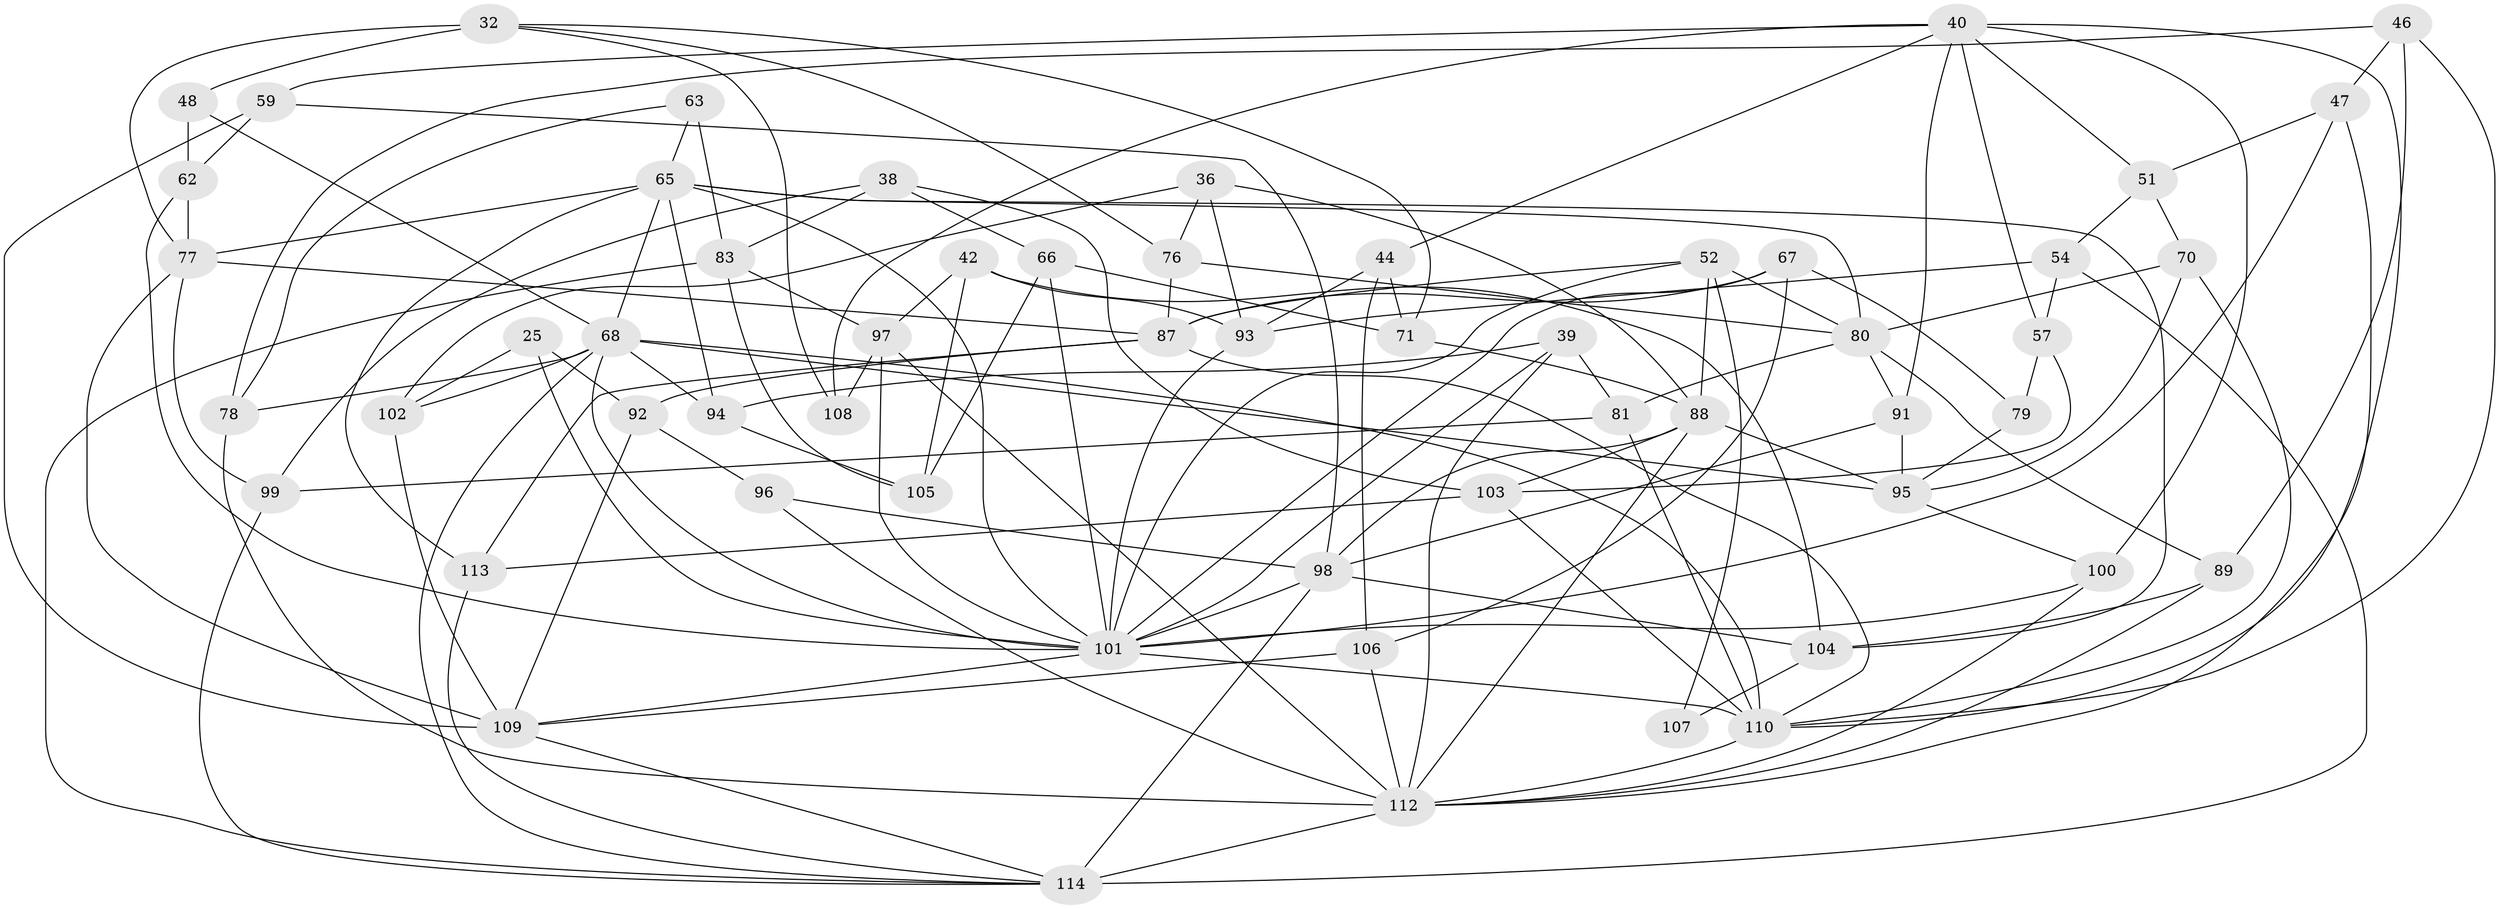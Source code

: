 // original degree distribution, {4: 1.0}
// Generated by graph-tools (version 1.1) at 2025/58/03/09/25 04:58:25]
// undirected, 57 vertices, 143 edges
graph export_dot {
graph [start="1"]
  node [color=gray90,style=filled];
  25;
  32 [super="+27"];
  36;
  38;
  39;
  40 [super="+12+24"];
  42;
  44;
  46;
  47;
  48;
  51;
  52 [super="+20"];
  54;
  57;
  59;
  62;
  63;
  65 [super="+60+43"];
  66;
  67 [super="+31"];
  68 [super="+33+61+55"];
  70;
  71;
  76;
  77 [super="+74"];
  78;
  79;
  80 [super="+64"];
  81;
  83 [super="+50"];
  87 [super="+72"];
  88 [super="+73+84"];
  89;
  91;
  92 [super="+5"];
  93 [super="+86"];
  94;
  95 [super="+49"];
  96;
  97 [super="+58"];
  98 [super="+29"];
  99;
  100;
  101 [super="+3+69+37"];
  102;
  103 [super="+15"];
  104 [super="+8"];
  105;
  106;
  107;
  108;
  109 [super="+82"];
  110 [super="+75"];
  112 [super="+111+41"];
  113 [super="+85"];
  114 [super="+11+56"];
  25 -- 92 [weight=2];
  25 -- 102;
  25 -- 101;
  32 -- 48 [weight=2];
  32 -- 76;
  32 -- 108;
  32 -- 71;
  32 -- 77;
  36 -- 93;
  36 -- 102;
  36 -- 76;
  36 -- 88;
  38 -- 103;
  38 -- 99;
  38 -- 66;
  38 -- 83;
  39 -- 94;
  39 -- 81;
  39 -- 101;
  39 -- 112;
  40 -- 91;
  40 -- 44;
  40 -- 57;
  40 -- 59;
  40 -- 108;
  40 -- 51;
  40 -- 100;
  40 -- 110;
  42 -- 105;
  42 -- 104;
  42 -- 97;
  42 -- 93;
  44 -- 106;
  44 -- 71;
  44 -- 93;
  46 -- 78;
  46 -- 47;
  46 -- 89;
  46 -- 110;
  47 -- 101;
  47 -- 51;
  47 -- 112;
  48 -- 68;
  48 -- 62;
  51 -- 54;
  51 -- 70;
  52 -- 107 [weight=2];
  52 -- 88;
  52 -- 101;
  52 -- 80;
  52 -- 87;
  54 -- 93;
  54 -- 57;
  54 -- 114;
  57 -- 79;
  57 -- 103;
  59 -- 98;
  59 -- 62;
  59 -- 109;
  62 -- 77;
  62 -- 101;
  63 -- 78;
  63 -- 83 [weight=2];
  63 -- 65;
  65 -- 94;
  65 -- 80 [weight=2];
  65 -- 101 [weight=2];
  65 -- 113;
  65 -- 68;
  65 -- 104;
  65 -- 77;
  66 -- 101;
  66 -- 105;
  66 -- 71;
  67 -- 79 [weight=2];
  67 -- 106;
  67 -- 101 [weight=2];
  67 -- 87;
  68 -- 94;
  68 -- 114;
  68 -- 102;
  68 -- 95 [weight=2];
  68 -- 78;
  68 -- 110;
  68 -- 101;
  70 -- 95;
  70 -- 80;
  70 -- 110;
  71 -- 88;
  76 -- 80;
  76 -- 87;
  77 -- 109 [weight=3];
  77 -- 99;
  77 -- 87;
  78 -- 112;
  79 -- 95;
  80 -- 81;
  80 -- 89;
  80 -- 91;
  81 -- 99;
  81 -- 110;
  83 -- 97;
  83 -- 105;
  83 -- 114;
  87 -- 113 [weight=3];
  87 -- 110 [weight=2];
  87 -- 92;
  88 -- 103 [weight=2];
  88 -- 98 [weight=2];
  88 -- 95 [weight=2];
  88 -- 112;
  89 -- 104;
  89 -- 112;
  91 -- 98;
  91 -- 95;
  92 -- 109;
  92 -- 96 [weight=2];
  93 -- 101 [weight=2];
  94 -- 105;
  95 -- 100;
  96 -- 112;
  96 -- 98;
  97 -- 108 [weight=2];
  97 -- 112;
  97 -- 101;
  98 -- 114 [weight=2];
  98 -- 104;
  98 -- 101 [weight=2];
  99 -- 114;
  100 -- 112;
  100 -- 101;
  101 -- 109;
  101 -- 110 [weight=2];
  102 -- 109;
  103 -- 113;
  103 -- 110;
  104 -- 107 [weight=2];
  106 -- 112;
  106 -- 109;
  109 -- 114 [weight=2];
  110 -- 112 [weight=2];
  112 -- 114 [weight=3];
  113 -- 114;
}

